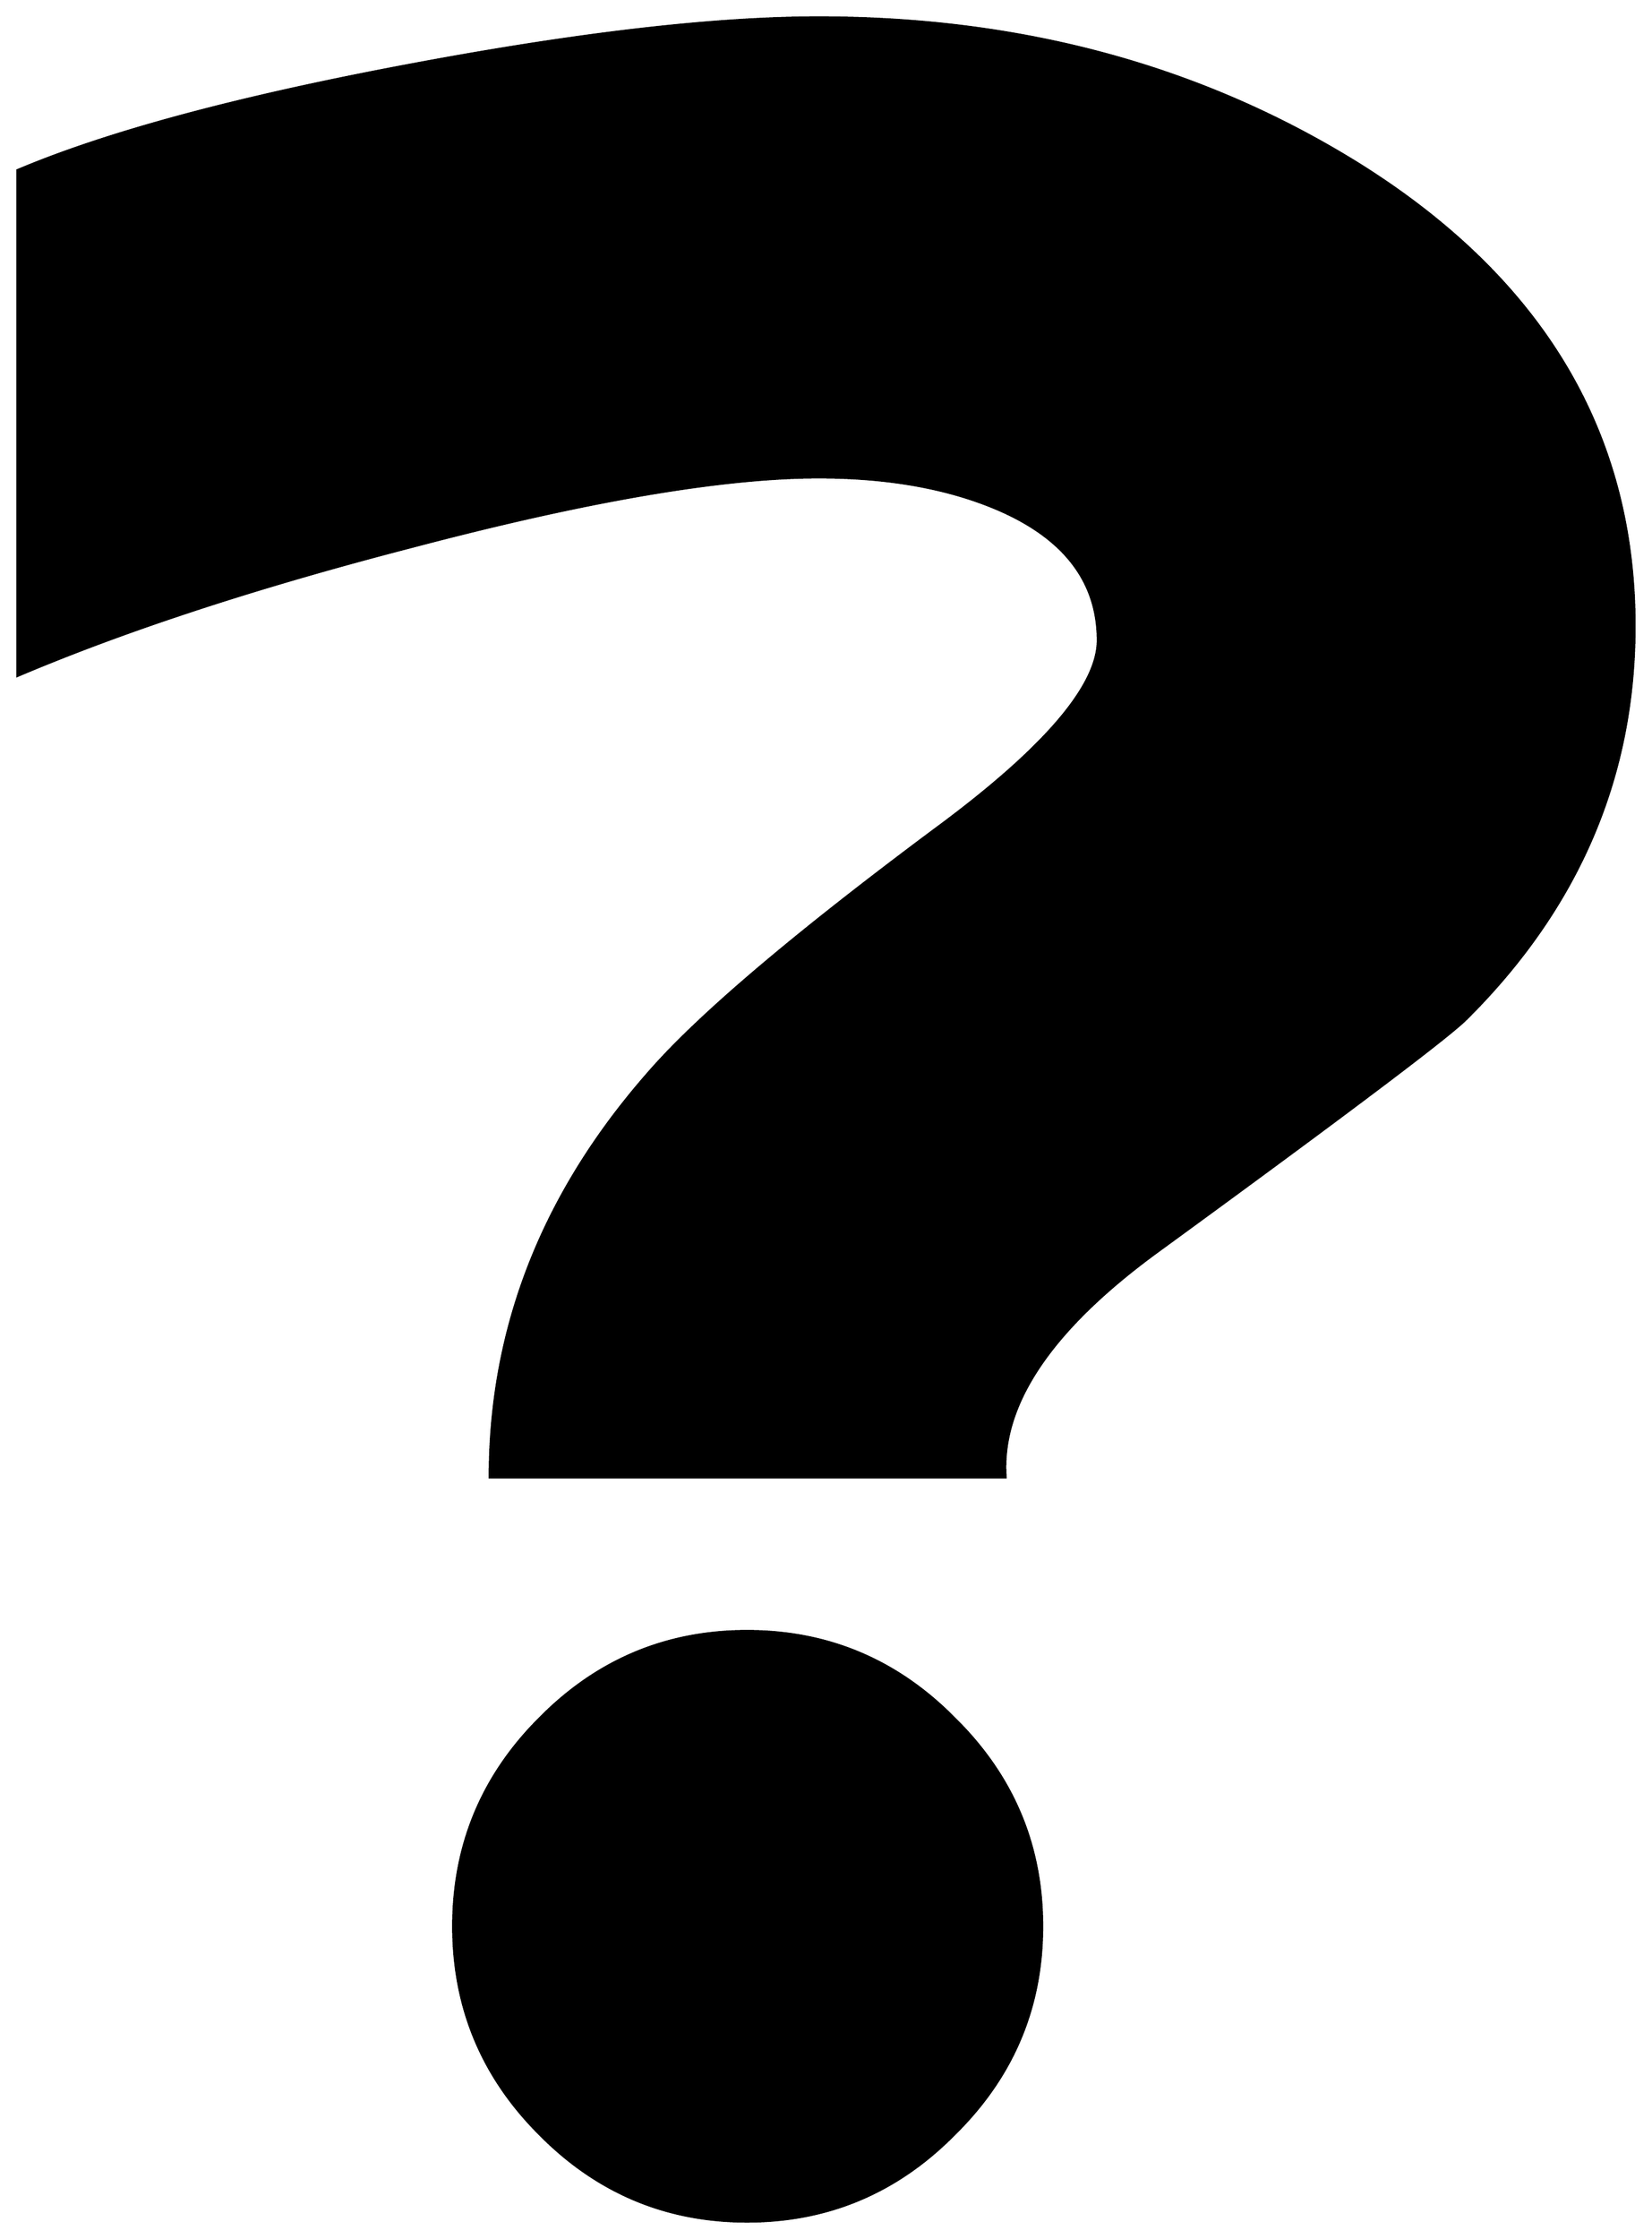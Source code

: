 


\begin{tikzpicture}[y=0.80pt, x=0.80pt, yscale=-1.0, xscale=1.0, inner sep=0pt, outer sep=0pt]
\begin{scope}[shift={(100.0,1740.0)},nonzero rule]
  \path[draw=.,fill=.,line width=1.600pt] (1339.0,-994.0) ..
    controls (1339.0,-878.667) and (1296.0,-778.333) ..
    (1210.0,-693.0) .. controls (1196.0,-679.0) and
    (1117.667,-620.0) .. (975.0,-516.0) .. controls (892.333,-456.0)
    and (853.0,-398.0) .. (857.0,-342.0) -- (462.0,-342.0) ..
    controls (462.0,-456.0) and (502.333,-559.0) .. (583.0,-651.0)
    .. controls (621.0,-695.0) and (695.667,-758.333) ..
    (807.0,-841.0) .. controls (887.667,-901.0) and (928.0,-948.333)
    .. (928.0,-983.0) .. controls (928.0,-1028.333) and
    (902.0,-1062.0) .. (850.0,-1084.0) .. controls
    (812.0,-1100.0) and (766.667,-1108.0) .. (714.0,-1108.0) ..
    controls (640.667,-1108.0) and (537.0,-1090.333) ..
    (403.0,-1055.0) .. controls (284.333,-1024.333) and
    (183.333,-991.333) .. (100.0,-956.0) -- (100.0,-1343.0) ..
    controls (169.333,-1372.333) and (270.0,-1399.333) ..
    (402.0,-1424.0) .. controls (530.0,-1448.0) and
    (634.0,-1460.0) .. (714.0,-1460.0) .. controls
    (870.0,-1460.0) and (1008.333,-1422.333) .. (1129.0,-1347.0) ..
    controls (1269.0,-1259.0) and (1339.0,-1141.333) ..
    (1339.0,-994.0) -- cycle(885.0,2.0) .. controls (885.0,64.0)
    and (862.667,117.0) .. (818.0,161.0) .. controls (774.0,205.667)
    and (721.0,228.0) .. (659.0,228.0) .. controls (597.0,228.0)
    and (544.0,205.667) .. (500.0,161.0) .. controls (456.0,117.0)
    and (434.0,64.0) .. (434.0,2.0) .. controls (434.0,-60.0)
    and (456.0,-113.0) .. (500.0,-157.0) .. controls
    (544.0,-201.667) and (597.0,-224.0) .. (659.0,-224.0) ..
    controls (721.0,-224.0) and (774.0,-201.667) .. (818.0,-157.0)
    .. controls (862.667,-113.0) and (885.0,-60.0) .. (885.0,2.0)
    -- cycle;
\end{scope}

\end{tikzpicture}

